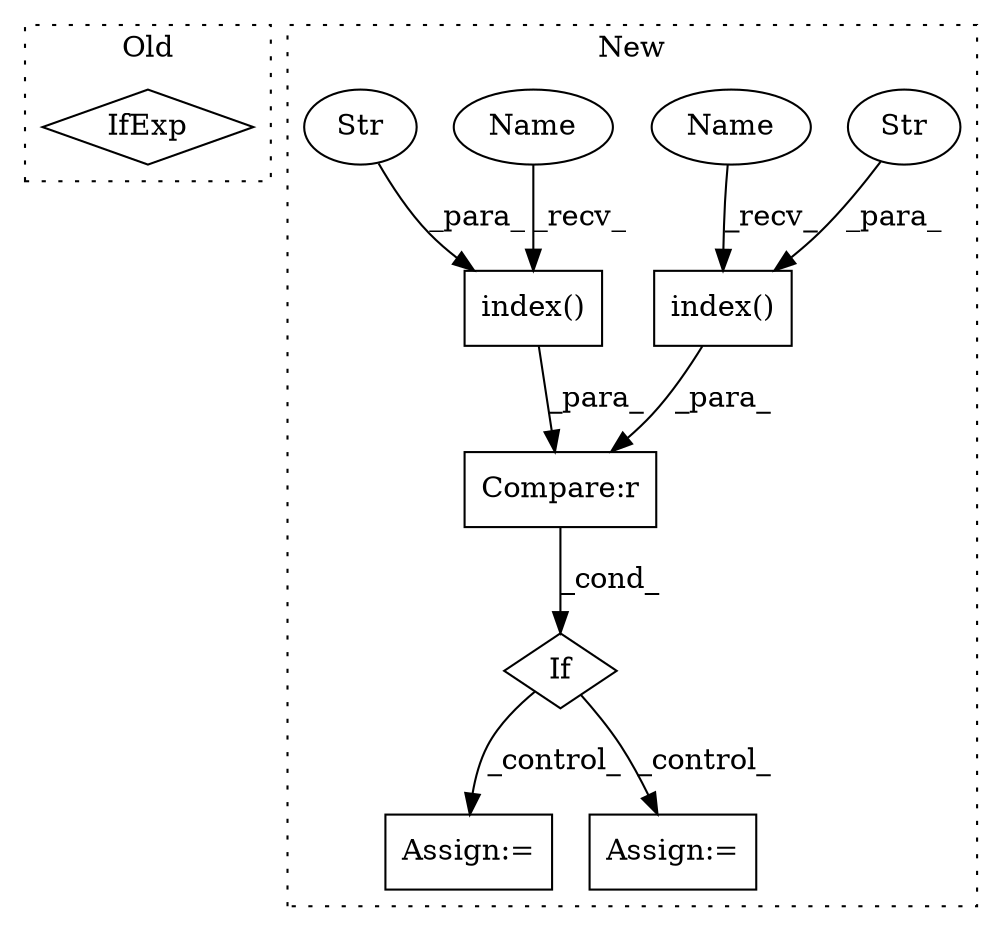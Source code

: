 digraph G {
subgraph cluster0 {
1 [label="IfExp" a="51" s="4114,4136" l="4,6" shape="diamond"];
label = "Old";
style="dotted";
}
subgraph cluster1 {
2 [label="index()" a="75" s="4328,4346" l="12,1" shape="box"];
3 [label="If" a="96" s="4303,4347" l="3,18" shape="diamond"];
4 [label="Compare:r" a="40" s="4306" l="41" shape="box"];
5 [label="Str" a="66" s="4340" l="6" shape="ellipse"];
6 [label="index()" a="75" s="4306,4324" l="12,1" shape="box"];
7 [label="Str" a="66" s="4318" l="6" shape="ellipse"];
8 [label="Assign:=" a="68" s="4441" l="3" shape="box"];
9 [label="Assign:=" a="68" s="4378" l="3" shape="box"];
10 [label="Name" a="87" s="4328" l="5" shape="ellipse"];
11 [label="Name" a="87" s="4306" l="5" shape="ellipse"];
label = "New";
style="dotted";
}
2 -> 4 [label="_para_"];
3 -> 8 [label="_control_"];
3 -> 9 [label="_control_"];
4 -> 3 [label="_cond_"];
5 -> 2 [label="_para_"];
6 -> 4 [label="_para_"];
7 -> 6 [label="_para_"];
10 -> 2 [label="_recv_"];
11 -> 6 [label="_recv_"];
}
